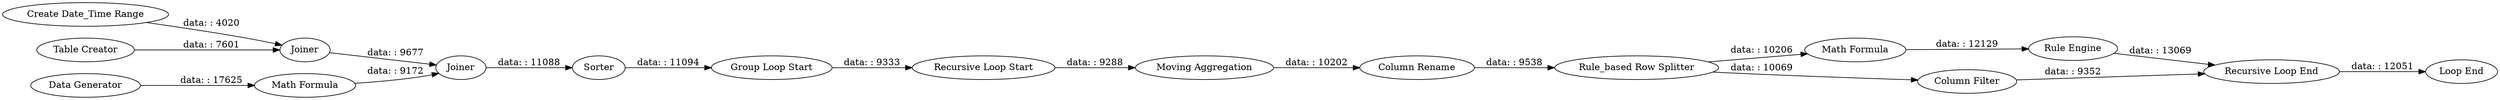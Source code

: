 digraph {
	"-4510048362557968342_7" [label=Joiner]
	"-4510048362557968342_4" [label=Joiner]
	"4709516320728308868_16" [label="Column Rename"]
	"4709516320728308868_15" [label="Moving Aggregation"]
	"4709516320728308868_27" [label="Rule_based Row Splitter"]
	"4709516320728308868_35" [label="Math Formula"]
	"4709516320728308868_30" [label="Rule Engine"]
	"4709516320728308868_13" [label="Group Loop Start"]
	"4709516320728308868_31" [label="Column Filter"]
	"-4510048362557968342_3" [label="Create Date_Time Range"]
	"-4510048362557968342_8" [label=Sorter]
	"4709516320728308868_29" [label="Recursive Loop End"]
	"-4510048362557968342_6" [label="Math Formula"]
	"4709516320728308868_36" [label="Loop End"]
	"-4510048362557968342_5" [label="Data Generator"]
	"4709516320728308868_28" [label="Recursive Loop Start"]
	"-4510048362557968342_1" [label="Table Creator"]
	"-4510048362557968342_4" -> "-4510048362557968342_7" [label="data: : 9677"]
	"-4510048362557968342_8" -> "4709516320728308868_13" [label="data: : 11094"]
	"4709516320728308868_35" -> "4709516320728308868_30" [label="data: : 12129"]
	"4709516320728308868_13" -> "4709516320728308868_28" [label="data: : 9333"]
	"-4510048362557968342_1" -> "-4510048362557968342_4" [label="data: : 7601"]
	"4709516320728308868_15" -> "4709516320728308868_16" [label="data: : 10202"]
	"-4510048362557968342_3" -> "-4510048362557968342_4" [label="data: : 4020"]
	"-4510048362557968342_5" -> "-4510048362557968342_6" [label="data: : 17625"]
	"4709516320728308868_29" -> "4709516320728308868_36" [label="data: : 12051"]
	"-4510048362557968342_6" -> "-4510048362557968342_7" [label="data: : 9172"]
	"4709516320728308868_16" -> "4709516320728308868_27" [label="data: : 9538"]
	"4709516320728308868_27" -> "4709516320728308868_35" [label="data: : 10206"]
	"4709516320728308868_30" -> "4709516320728308868_29" [label="data: : 13069"]
	"4709516320728308868_28" -> "4709516320728308868_15" [label="data: : 9288"]
	"4709516320728308868_27" -> "4709516320728308868_31" [label="data: : 10069"]
	"-4510048362557968342_7" -> "-4510048362557968342_8" [label="data: : 11088"]
	"4709516320728308868_31" -> "4709516320728308868_29" [label="data: : 9352"]
	rankdir=LR
}
